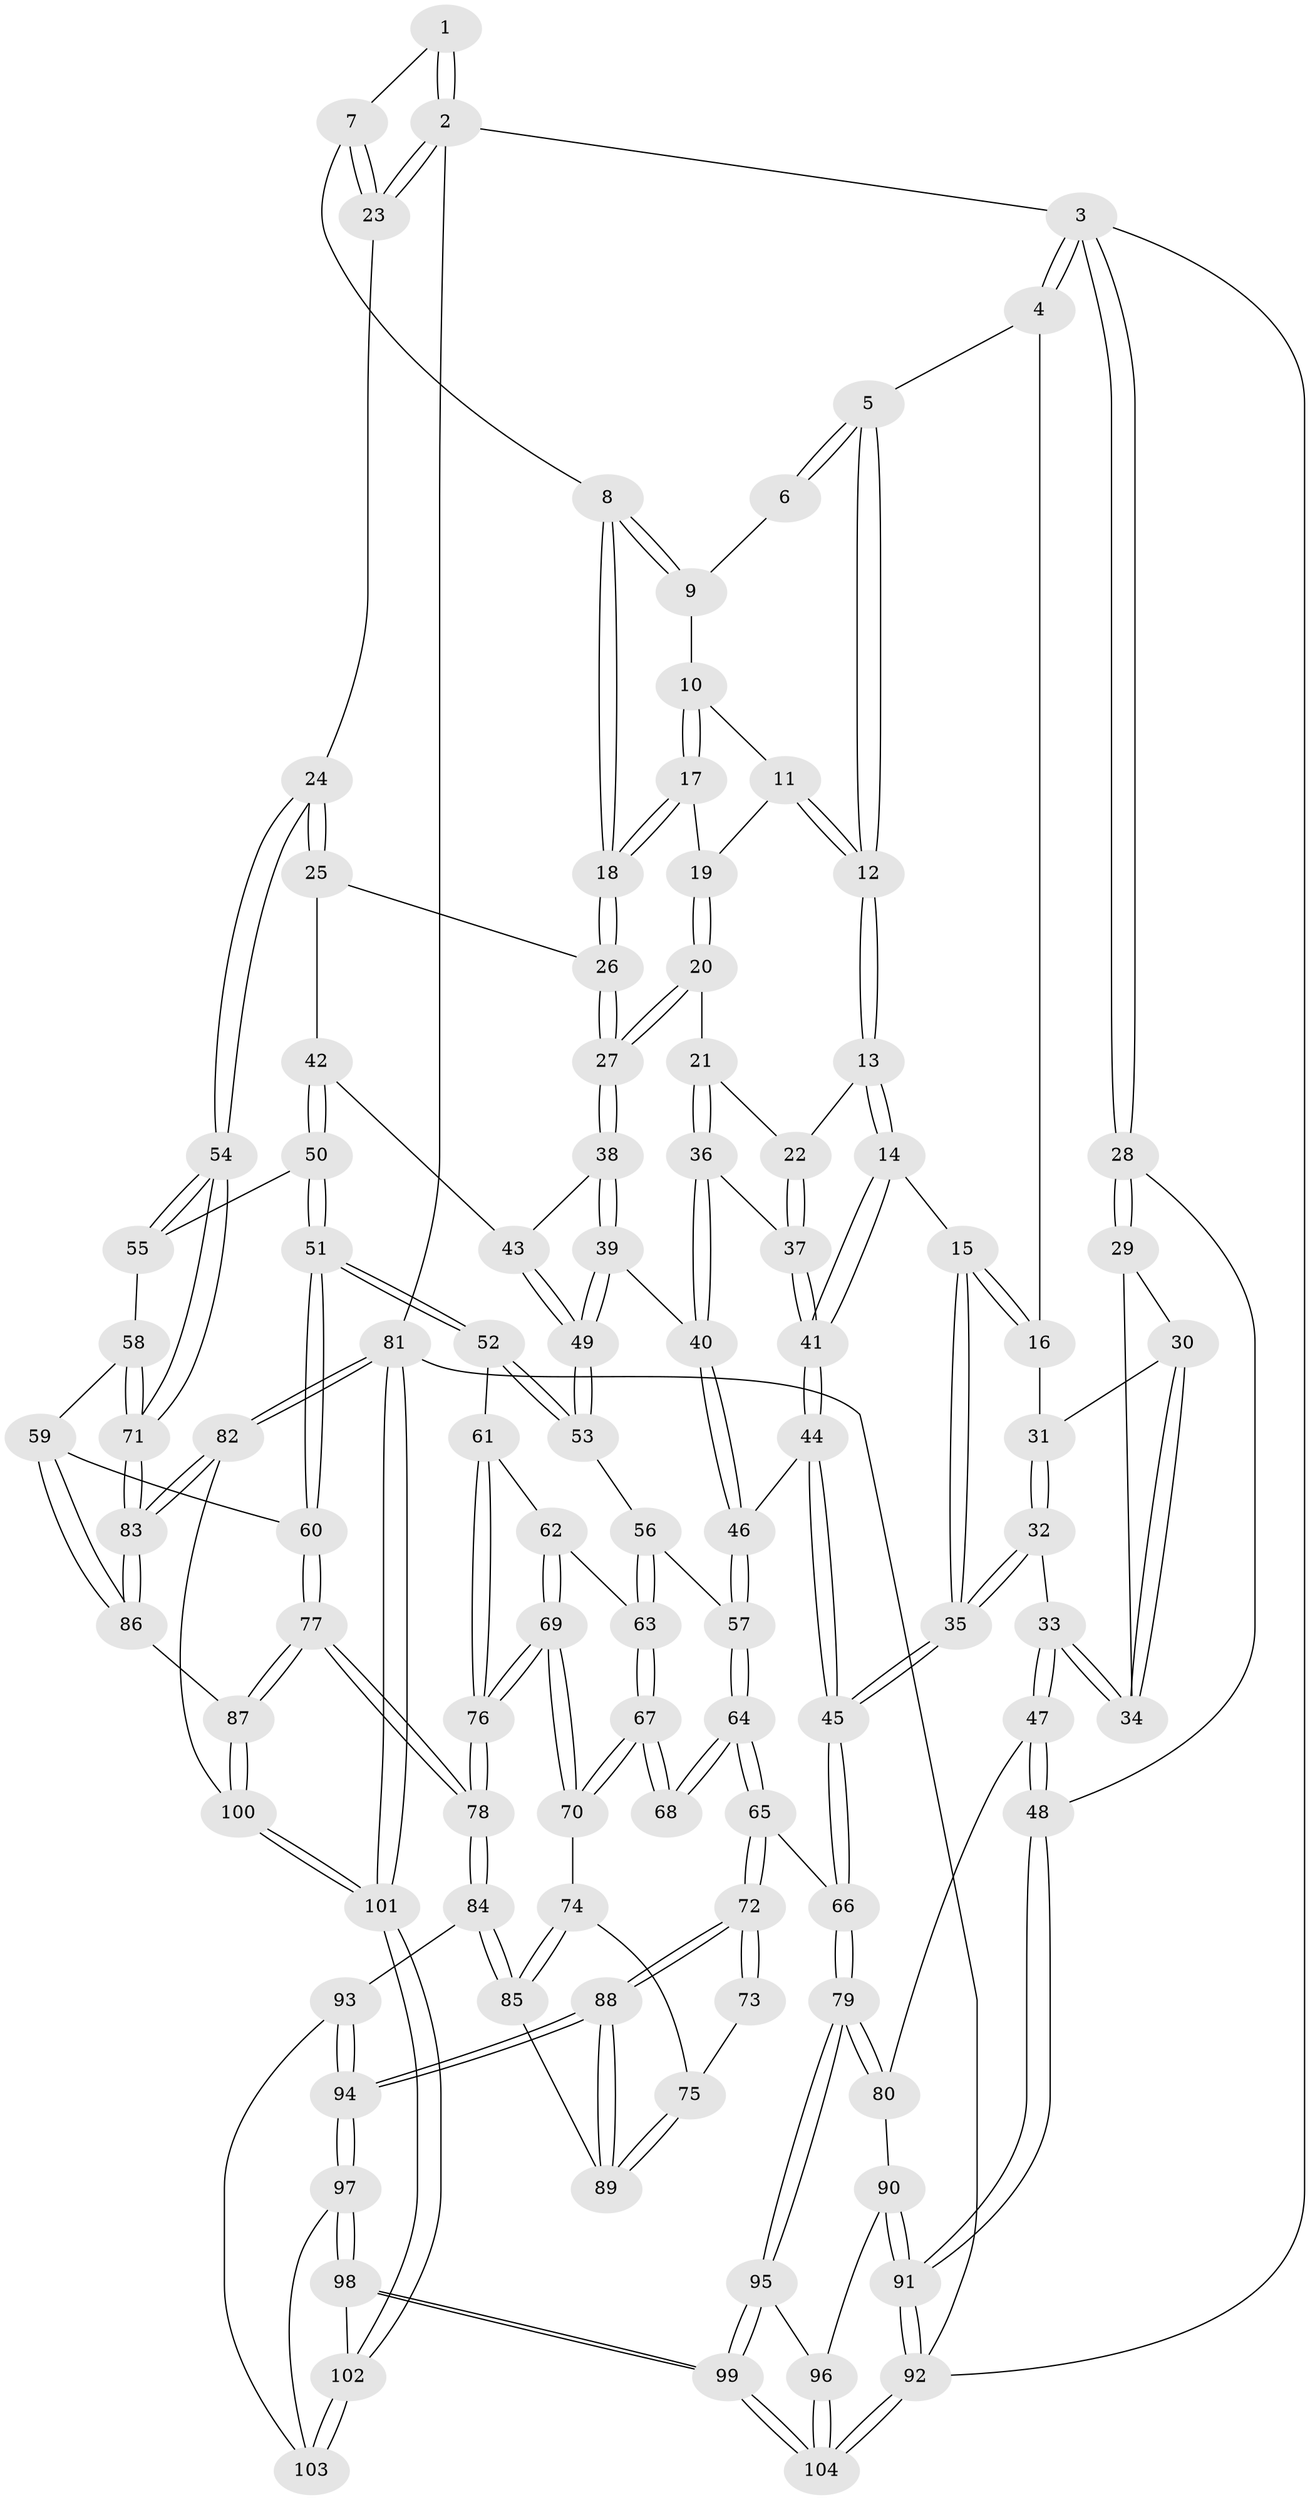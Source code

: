 // Generated by graph-tools (version 1.1) at 2025/03/03/09/25 03:03:13]
// undirected, 104 vertices, 257 edges
graph export_dot {
graph [start="1"]
  node [color=gray90,style=filled];
  1 [pos="+0.8551678743465242+0"];
  2 [pos="+1+0"];
  3 [pos="+0+0"];
  4 [pos="+0.28010393539238043+0"];
  5 [pos="+0.5339870484936022+0"];
  6 [pos="+0.6488779663232505+0"];
  7 [pos="+0.8906697489331727+0.17086009628406656"];
  8 [pos="+0.8794026899458075+0.17714192612461258"];
  9 [pos="+0.6558893704256006+0"];
  10 [pos="+0.6763741987744853+0.08692466917649792"];
  11 [pos="+0.630004220457888+0.13668530260967396"];
  12 [pos="+0.48027529540166836+0.14414681468888857"];
  13 [pos="+0.4226667933835773+0.231509271221353"];
  14 [pos="+0.3675408780908427+0.2457706566970986"];
  15 [pos="+0.3504233475951082+0.24479643564832612"];
  16 [pos="+0.26038802301132574+0.1997941471751511"];
  17 [pos="+0.8322818268083079+0.1957517786000529"];
  18 [pos="+0.8547475069160063+0.2025104503153371"];
  19 [pos="+0.6608682982152797+0.20919925751633667"];
  20 [pos="+0.5999558076431206+0.29382658322771943"];
  21 [pos="+0.5719566925932406+0.3039608564875735"];
  22 [pos="+0.5008079378316007+0.2772756018984036"];
  23 [pos="+1+0.05785138719959846"];
  24 [pos="+1+0.4440974353492621"];
  25 [pos="+0.9319554140239822+0.35233634171215195"];
  26 [pos="+0.8460456269304261+0.2528132626568826"];
  27 [pos="+0.7836288284510459+0.32995901317130516"];
  28 [pos="+0+0.11390399020834208"];
  29 [pos="+0+0.16683827214244473"];
  30 [pos="+0.09678955229409095+0.22073068396651946"];
  31 [pos="+0.11877047008892443+0.2248496200822265"];
  32 [pos="+0.16939299174614697+0.5637171118871684"];
  33 [pos="+0.1179905535221759+0.5786427442471095"];
  34 [pos="+0.06325982465932056+0.4646797161111972"];
  35 [pos="+0.23210441844544072+0.5705485688547484"];
  36 [pos="+0.604552530540183+0.4076103594045566"];
  37 [pos="+0.503782010656566+0.4539386594896599"];
  38 [pos="+0.7785994810072066+0.35816486592735813"];
  39 [pos="+0.698575256650172+0.47593818730856957"];
  40 [pos="+0.6358446402246283+0.44582244594544074"];
  41 [pos="+0.4495764487428912+0.5274982012531751"];
  42 [pos="+0.9001294501707658+0.4858741609667788"];
  43 [pos="+0.8850599927848509+0.4783728645360587"];
  44 [pos="+0.4484284753117498+0.5395509210574175"];
  45 [pos="+0.3254311446598438+0.6302801951355403"];
  46 [pos="+0.4992629973019958+0.5502237092767547"];
  47 [pos="+0.06315530206332096+0.6084438055622213"];
  48 [pos="+0+0.60405600683779"];
  49 [pos="+0.7073065545385538+0.5063077463311243"];
  50 [pos="+0.9128888500480828+0.5044116418078627"];
  51 [pos="+0.8476148666672506+0.6248045122155327"];
  52 [pos="+0.780035108875103+0.6100335150628489"];
  53 [pos="+0.7078981394092789+0.5298873701693357"];
  54 [pos="+1+0.4517679073403001"];
  55 [pos="+0.9877108664713975+0.506918539543121"];
  56 [pos="+0.6832629131125657+0.5485195396135891"];
  57 [pos="+0.5604226942811239+0.5907286959670177"];
  58 [pos="+0.9639472037062055+0.6417063883199521"];
  59 [pos="+0.884120994864268+0.6617899450176905"];
  60 [pos="+0.8715394517700424+0.6593777563272835"];
  61 [pos="+0.7509058093824696+0.648575241081703"];
  62 [pos="+0.6737296185386991+0.6628664327505676"];
  63 [pos="+0.6494936464991323+0.6537737612397765"];
  64 [pos="+0.5718992584738585+0.640978245097136"];
  65 [pos="+0.35520744558832884+0.7376563687288576"];
  66 [pos="+0.3542694587805716+0.7371175928258908"];
  67 [pos="+0.6107624498460118+0.6757934399344284"];
  68 [pos="+0.5801542438484095+0.6559231213615999"];
  69 [pos="+0.6881913872445135+0.7224963379531247"];
  70 [pos="+0.6193462481664195+0.7054368746294414"];
  71 [pos="+1+0.6875004691918647"];
  72 [pos="+0.4029181662563584+0.7713413151174031"];
  73 [pos="+0.5658296645391669+0.6741927605939098"];
  74 [pos="+0.6164792374063758+0.7135608314807478"];
  75 [pos="+0.5444602435971232+0.7510962801194268"];
  76 [pos="+0.718559792612708+0.7414092793024479"];
  77 [pos="+0.8083767024550987+0.8676108133419956"];
  78 [pos="+0.7426602965471212+0.8329193059300136"];
  79 [pos="+0.28164648917134716+0.8126731068203267"];
  80 [pos="+0.0893387961267157+0.7516077519811206"];
  81 [pos="+1+1"];
  82 [pos="+1+0.8493535069124839"];
  83 [pos="+1+0.8371508138725016"];
  84 [pos="+0.6671402672222018+0.8367093354728103"];
  85 [pos="+0.6264600271950755+0.7992307196329307"];
  86 [pos="+1+0.8236233067119746"];
  87 [pos="+0.8166473225773787+0.879786537575576"];
  88 [pos="+0.4354850740904968+0.799744924215135"];
  89 [pos="+0.5192304905729014+0.7780114411743102"];
  90 [pos="+0.0691441124252755+0.8288505495299978"];
  91 [pos="+0+1"];
  92 [pos="+0+1"];
  93 [pos="+0.6377092222883436+0.8623133613606442"];
  94 [pos="+0.46883069261154536+0.8812613819146787"];
  95 [pos="+0.2776578349844479+0.8202715227159296"];
  96 [pos="+0.17079304580123633+0.8910590161107554"];
  97 [pos="+0.470108443895333+0.9143489281832159"];
  98 [pos="+0.4022875112451465+1"];
  99 [pos="+0.3620997749808087+1"];
  100 [pos="+0.8096330805703451+1"];
  101 [pos="+0.7676957700974594+1"];
  102 [pos="+0.7177497242440645+1"];
  103 [pos="+0.615654012421953+0.942117346333859"];
  104 [pos="+0.0667009818863377+1"];
  1 -- 2;
  1 -- 2;
  1 -- 7;
  2 -- 3;
  2 -- 23;
  2 -- 23;
  2 -- 81;
  3 -- 4;
  3 -- 4;
  3 -- 28;
  3 -- 28;
  3 -- 92;
  4 -- 5;
  4 -- 16;
  5 -- 6;
  5 -- 6;
  5 -- 12;
  5 -- 12;
  6 -- 9;
  7 -- 8;
  7 -- 23;
  7 -- 23;
  8 -- 9;
  8 -- 9;
  8 -- 18;
  8 -- 18;
  9 -- 10;
  10 -- 11;
  10 -- 17;
  10 -- 17;
  11 -- 12;
  11 -- 12;
  11 -- 19;
  12 -- 13;
  12 -- 13;
  13 -- 14;
  13 -- 14;
  13 -- 22;
  14 -- 15;
  14 -- 41;
  14 -- 41;
  15 -- 16;
  15 -- 16;
  15 -- 35;
  15 -- 35;
  16 -- 31;
  17 -- 18;
  17 -- 18;
  17 -- 19;
  18 -- 26;
  18 -- 26;
  19 -- 20;
  19 -- 20;
  20 -- 21;
  20 -- 27;
  20 -- 27;
  21 -- 22;
  21 -- 36;
  21 -- 36;
  22 -- 37;
  22 -- 37;
  23 -- 24;
  24 -- 25;
  24 -- 25;
  24 -- 54;
  24 -- 54;
  25 -- 26;
  25 -- 42;
  26 -- 27;
  26 -- 27;
  27 -- 38;
  27 -- 38;
  28 -- 29;
  28 -- 29;
  28 -- 48;
  29 -- 30;
  29 -- 34;
  30 -- 31;
  30 -- 34;
  30 -- 34;
  31 -- 32;
  31 -- 32;
  32 -- 33;
  32 -- 35;
  32 -- 35;
  33 -- 34;
  33 -- 34;
  33 -- 47;
  33 -- 47;
  35 -- 45;
  35 -- 45;
  36 -- 37;
  36 -- 40;
  36 -- 40;
  37 -- 41;
  37 -- 41;
  38 -- 39;
  38 -- 39;
  38 -- 43;
  39 -- 40;
  39 -- 49;
  39 -- 49;
  40 -- 46;
  40 -- 46;
  41 -- 44;
  41 -- 44;
  42 -- 43;
  42 -- 50;
  42 -- 50;
  43 -- 49;
  43 -- 49;
  44 -- 45;
  44 -- 45;
  44 -- 46;
  45 -- 66;
  45 -- 66;
  46 -- 57;
  46 -- 57;
  47 -- 48;
  47 -- 48;
  47 -- 80;
  48 -- 91;
  48 -- 91;
  49 -- 53;
  49 -- 53;
  50 -- 51;
  50 -- 51;
  50 -- 55;
  51 -- 52;
  51 -- 52;
  51 -- 60;
  51 -- 60;
  52 -- 53;
  52 -- 53;
  52 -- 61;
  53 -- 56;
  54 -- 55;
  54 -- 55;
  54 -- 71;
  54 -- 71;
  55 -- 58;
  56 -- 57;
  56 -- 63;
  56 -- 63;
  57 -- 64;
  57 -- 64;
  58 -- 59;
  58 -- 71;
  58 -- 71;
  59 -- 60;
  59 -- 86;
  59 -- 86;
  60 -- 77;
  60 -- 77;
  61 -- 62;
  61 -- 76;
  61 -- 76;
  62 -- 63;
  62 -- 69;
  62 -- 69;
  63 -- 67;
  63 -- 67;
  64 -- 65;
  64 -- 65;
  64 -- 68;
  64 -- 68;
  65 -- 66;
  65 -- 72;
  65 -- 72;
  66 -- 79;
  66 -- 79;
  67 -- 68;
  67 -- 68;
  67 -- 70;
  67 -- 70;
  69 -- 70;
  69 -- 70;
  69 -- 76;
  69 -- 76;
  70 -- 74;
  71 -- 83;
  71 -- 83;
  72 -- 73;
  72 -- 73;
  72 -- 88;
  72 -- 88;
  73 -- 75;
  74 -- 75;
  74 -- 85;
  74 -- 85;
  75 -- 89;
  75 -- 89;
  76 -- 78;
  76 -- 78;
  77 -- 78;
  77 -- 78;
  77 -- 87;
  77 -- 87;
  78 -- 84;
  78 -- 84;
  79 -- 80;
  79 -- 80;
  79 -- 95;
  79 -- 95;
  80 -- 90;
  81 -- 82;
  81 -- 82;
  81 -- 101;
  81 -- 101;
  81 -- 92;
  82 -- 83;
  82 -- 83;
  82 -- 100;
  83 -- 86;
  83 -- 86;
  84 -- 85;
  84 -- 85;
  84 -- 93;
  85 -- 89;
  86 -- 87;
  87 -- 100;
  87 -- 100;
  88 -- 89;
  88 -- 89;
  88 -- 94;
  88 -- 94;
  90 -- 91;
  90 -- 91;
  90 -- 96;
  91 -- 92;
  91 -- 92;
  92 -- 104;
  92 -- 104;
  93 -- 94;
  93 -- 94;
  93 -- 103;
  94 -- 97;
  94 -- 97;
  95 -- 96;
  95 -- 99;
  95 -- 99;
  96 -- 104;
  96 -- 104;
  97 -- 98;
  97 -- 98;
  97 -- 103;
  98 -- 99;
  98 -- 99;
  98 -- 102;
  99 -- 104;
  99 -- 104;
  100 -- 101;
  100 -- 101;
  101 -- 102;
  101 -- 102;
  102 -- 103;
  102 -- 103;
}
